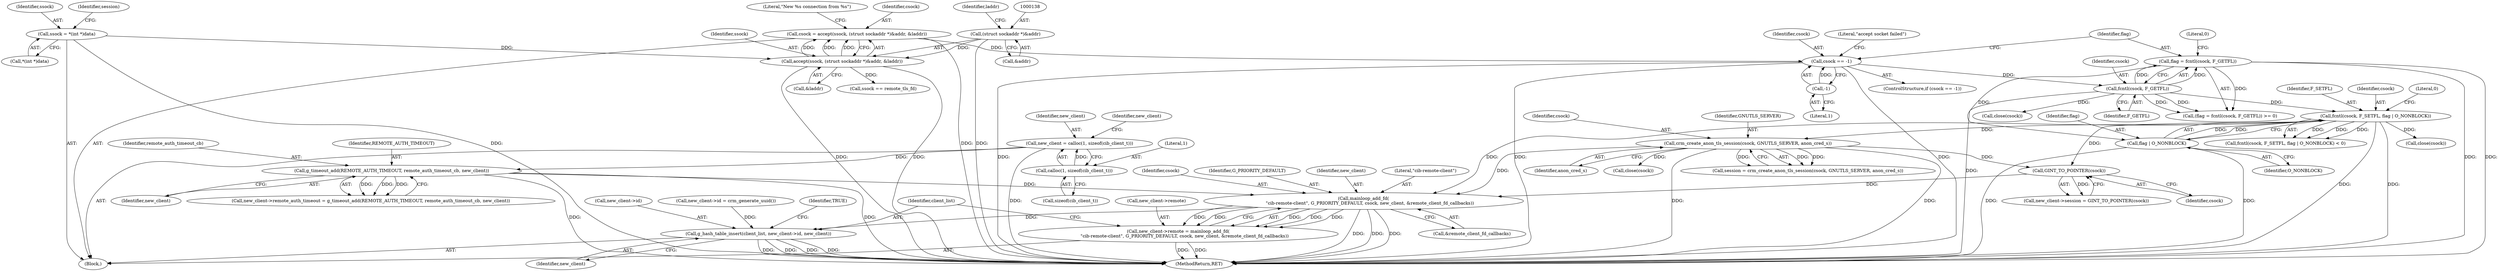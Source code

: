 digraph "0_pacemaker_564f7cc2a51dcd2f28ab12a13394f31be5aa3c93_2@API" {
"1000273" [label="(Call,mainloop_add_fd(\n         \"cib-remote-client\", G_PRIORITY_DEFAULT, csock, new_client, &remote_client_fd_callbacks))"];
"1000205" [label="(Call,crm_create_anon_tls_session(csock, GNUTLS_SERVER, anon_cred_s))"];
"1000176" [label="(Call,fcntl(csock, F_SETFL, flag | O_NONBLOCK))"];
"1000169" [label="(Call,fcntl(csock, F_GETFL))"];
"1000156" [label="(Call,csock == -1)"];
"1000133" [label="(Call,csock = accept(ssock, (struct sockaddr *)&addr, &laddr))"];
"1000135" [label="(Call,accept(ssock, (struct sockaddr *)&addr, &laddr))"];
"1000113" [label="(Call,ssock = *(int *)data)"];
"1000137" [label="(Call,(struct sockaddr *)&addr)"];
"1000158" [label="(Call,-1)"];
"1000179" [label="(Call,flag | O_NONBLOCK)"];
"1000167" [label="(Call,flag = fcntl(csock, F_GETFL))"];
"1000267" [label="(Call,GINT_TO_POINTER(csock))"];
"1000242" [label="(Call,g_timeout_add(REMOTE_AUTH_TIMEOUT, remote_auth_timeout_cb, new_client))"];
"1000222" [label="(Call,new_client = calloc(1, sizeof(cib_client_t)))"];
"1000224" [label="(Call,calloc(1, sizeof(cib_client_t)))"];
"1000269" [label="(Call,new_client->remote = mainloop_add_fd(\n         \"cib-remote-client\", G_PRIORITY_DEFAULT, csock, new_client, &remote_client_fd_callbacks))"];
"1000280" [label="(Call,g_hash_table_insert(client_list, new_client->id, new_client))"];
"1000159" [label="(Literal,1)"];
"1000208" [label="(Identifier,anon_cred_s)"];
"1000177" [label="(Identifier,csock)"];
"1000156" [label="(Call,csock == -1)"];
"1000278" [label="(Call,&remote_client_fd_callbacks)"];
"1000162" [label="(Literal,\"accept socket failed\")"];
"1000230" [label="(Identifier,new_client)"];
"1000176" [label="(Call,fcntl(csock, F_SETFL, flag | O_NONBLOCK))"];
"1000263" [label="(Call,new_client->session = GINT_TO_POINTER(csock))"];
"1000222" [label="(Call,new_client = calloc(1, sizeof(cib_client_t)))"];
"1000267" [label="(Call,GINT_TO_POINTER(csock))"];
"1000114" [label="(Identifier,ssock)"];
"1000245" [label="(Identifier,new_client)"];
"1000276" [label="(Identifier,csock)"];
"1000146" [label="(Call,ssock == remote_tls_fd)"];
"1000244" [label="(Identifier,remote_auth_timeout_cb)"];
"1000226" [label="(Call,sizeof(cib_client_t))"];
"1000225" [label="(Literal,1)"];
"1000141" [label="(Call,&laddr)"];
"1000216" [label="(Call,close(csock))"];
"1000169" [label="(Call,fcntl(csock, F_GETFL))"];
"1000166" [label="(Call,(flag = fcntl(csock, F_GETFL)) >= 0)"];
"1000171" [label="(Identifier,F_GETFL)"];
"1000139" [label="(Call,&addr)"];
"1000137" [label="(Call,(struct sockaddr *)&addr)"];
"1000288" [label="(MethodReturn,RET)"];
"1000207" [label="(Identifier,GNUTLS_SERVER)"];
"1000115" [label="(Call,*(int *)data)"];
"1000280" [label="(Call,g_hash_table_insert(client_list, new_client->id, new_client))"];
"1000172" [label="(Literal,0)"];
"1000270" [label="(Call,new_client->remote)"];
"1000144" [label="(Literal,\"New %s connection from %s\")"];
"1000179" [label="(Call,flag | O_NONBLOCK)"];
"1000157" [label="(Identifier,csock)"];
"1000203" [label="(Call,session = crm_create_anon_tls_session(csock, GNUTLS_SERVER, anon_cred_s))"];
"1000268" [label="(Identifier,csock)"];
"1000224" [label="(Call,calloc(1, sizeof(cib_client_t)))"];
"1000158" [label="(Call,-1)"];
"1000285" [label="(Identifier,new_client)"];
"1000275" [label="(Identifier,G_PRIORITY_DEFAULT)"];
"1000273" [label="(Call,mainloop_add_fd(\n         \"cib-remote-client\", G_PRIORITY_DEFAULT, csock, new_client, &remote_client_fd_callbacks))"];
"1000242" [label="(Call,g_timeout_add(REMOTE_AUTH_TIMEOUT, remote_auth_timeout_cb, new_client))"];
"1000182" [label="(Literal,0)"];
"1000238" [label="(Call,new_client->remote_auth_timeout = g_timeout_add(REMOTE_AUTH_TIMEOUT, remote_auth_timeout_cb, new_client))"];
"1000281" [label="(Identifier,client_list)"];
"1000223" [label="(Identifier,new_client)"];
"1000277" [label="(Identifier,new_client)"];
"1000170" [label="(Identifier,csock)"];
"1000194" [label="(Call,close(csock))"];
"1000205" [label="(Call,crm_create_anon_tls_session(csock, GNUTLS_SERVER, anon_cred_s))"];
"1000206" [label="(Identifier,csock)"];
"1000282" [label="(Call,new_client->id)"];
"1000274" [label="(Literal,\"cib-remote-client\")"];
"1000180" [label="(Identifier,flag)"];
"1000181" [label="(Identifier,O_NONBLOCK)"];
"1000269" [label="(Call,new_client->remote = mainloop_add_fd(\n         \"cib-remote-client\", G_PRIORITY_DEFAULT, csock, new_client, &remote_client_fd_callbacks))"];
"1000167" [label="(Call,flag = fcntl(csock, F_GETFL))"];
"1000228" [label="(Call,new_client->id = crm_generate_uuid())"];
"1000175" [label="(Call,fcntl(csock, F_SETFL, flag | O_NONBLOCK) < 0)"];
"1000136" [label="(Identifier,ssock)"];
"1000178" [label="(Identifier,F_SETFL)"];
"1000243" [label="(Identifier,REMOTE_AUTH_TIMEOUT)"];
"1000105" [label="(Block,)"];
"1000287" [label="(Identifier,TRUE)"];
"1000155" [label="(ControlStructure,if (csock == -1))"];
"1000133" [label="(Call,csock = accept(ssock, (struct sockaddr *)&addr, &laddr))"];
"1000142" [label="(Identifier,laddr)"];
"1000168" [label="(Identifier,flag)"];
"1000113" [label="(Call,ssock = *(int *)data)"];
"1000186" [label="(Call,close(csock))"];
"1000135" [label="(Call,accept(ssock, (struct sockaddr *)&addr, &laddr))"];
"1000122" [label="(Identifier,session)"];
"1000134" [label="(Identifier,csock)"];
"1000273" -> "1000269"  [label="AST: "];
"1000273" -> "1000278"  [label="CFG: "];
"1000274" -> "1000273"  [label="AST: "];
"1000275" -> "1000273"  [label="AST: "];
"1000276" -> "1000273"  [label="AST: "];
"1000277" -> "1000273"  [label="AST: "];
"1000278" -> "1000273"  [label="AST: "];
"1000269" -> "1000273"  [label="CFG: "];
"1000273" -> "1000288"  [label="DDG: "];
"1000273" -> "1000288"  [label="DDG: "];
"1000273" -> "1000288"  [label="DDG: "];
"1000273" -> "1000269"  [label="DDG: "];
"1000273" -> "1000269"  [label="DDG: "];
"1000273" -> "1000269"  [label="DDG: "];
"1000273" -> "1000269"  [label="DDG: "];
"1000273" -> "1000269"  [label="DDG: "];
"1000205" -> "1000273"  [label="DDG: "];
"1000267" -> "1000273"  [label="DDG: "];
"1000176" -> "1000273"  [label="DDG: "];
"1000242" -> "1000273"  [label="DDG: "];
"1000273" -> "1000280"  [label="DDG: "];
"1000205" -> "1000203"  [label="AST: "];
"1000205" -> "1000208"  [label="CFG: "];
"1000206" -> "1000205"  [label="AST: "];
"1000207" -> "1000205"  [label="AST: "];
"1000208" -> "1000205"  [label="AST: "];
"1000203" -> "1000205"  [label="CFG: "];
"1000205" -> "1000288"  [label="DDG: "];
"1000205" -> "1000288"  [label="DDG: "];
"1000205" -> "1000203"  [label="DDG: "];
"1000205" -> "1000203"  [label="DDG: "];
"1000205" -> "1000203"  [label="DDG: "];
"1000176" -> "1000205"  [label="DDG: "];
"1000205" -> "1000216"  [label="DDG: "];
"1000205" -> "1000267"  [label="DDG: "];
"1000176" -> "1000175"  [label="AST: "];
"1000176" -> "1000179"  [label="CFG: "];
"1000177" -> "1000176"  [label="AST: "];
"1000178" -> "1000176"  [label="AST: "];
"1000179" -> "1000176"  [label="AST: "];
"1000182" -> "1000176"  [label="CFG: "];
"1000176" -> "1000288"  [label="DDG: "];
"1000176" -> "1000288"  [label="DDG: "];
"1000176" -> "1000175"  [label="DDG: "];
"1000176" -> "1000175"  [label="DDG: "];
"1000176" -> "1000175"  [label="DDG: "];
"1000169" -> "1000176"  [label="DDG: "];
"1000179" -> "1000176"  [label="DDG: "];
"1000179" -> "1000176"  [label="DDG: "];
"1000176" -> "1000186"  [label="DDG: "];
"1000176" -> "1000267"  [label="DDG: "];
"1000169" -> "1000167"  [label="AST: "];
"1000169" -> "1000171"  [label="CFG: "];
"1000170" -> "1000169"  [label="AST: "];
"1000171" -> "1000169"  [label="AST: "];
"1000167" -> "1000169"  [label="CFG: "];
"1000169" -> "1000288"  [label="DDG: "];
"1000169" -> "1000166"  [label="DDG: "];
"1000169" -> "1000166"  [label="DDG: "];
"1000169" -> "1000167"  [label="DDG: "];
"1000169" -> "1000167"  [label="DDG: "];
"1000156" -> "1000169"  [label="DDG: "];
"1000169" -> "1000194"  [label="DDG: "];
"1000156" -> "1000155"  [label="AST: "];
"1000156" -> "1000158"  [label="CFG: "];
"1000157" -> "1000156"  [label="AST: "];
"1000158" -> "1000156"  [label="AST: "];
"1000162" -> "1000156"  [label="CFG: "];
"1000168" -> "1000156"  [label="CFG: "];
"1000156" -> "1000288"  [label="DDG: "];
"1000156" -> "1000288"  [label="DDG: "];
"1000156" -> "1000288"  [label="DDG: "];
"1000133" -> "1000156"  [label="DDG: "];
"1000158" -> "1000156"  [label="DDG: "];
"1000133" -> "1000105"  [label="AST: "];
"1000133" -> "1000135"  [label="CFG: "];
"1000134" -> "1000133"  [label="AST: "];
"1000135" -> "1000133"  [label="AST: "];
"1000144" -> "1000133"  [label="CFG: "];
"1000133" -> "1000288"  [label="DDG: "];
"1000135" -> "1000133"  [label="DDG: "];
"1000135" -> "1000133"  [label="DDG: "];
"1000135" -> "1000133"  [label="DDG: "];
"1000135" -> "1000141"  [label="CFG: "];
"1000136" -> "1000135"  [label="AST: "];
"1000137" -> "1000135"  [label="AST: "];
"1000141" -> "1000135"  [label="AST: "];
"1000135" -> "1000288"  [label="DDG: "];
"1000135" -> "1000288"  [label="DDG: "];
"1000113" -> "1000135"  [label="DDG: "];
"1000137" -> "1000135"  [label="DDG: "];
"1000135" -> "1000146"  [label="DDG: "];
"1000113" -> "1000105"  [label="AST: "];
"1000113" -> "1000115"  [label="CFG: "];
"1000114" -> "1000113"  [label="AST: "];
"1000115" -> "1000113"  [label="AST: "];
"1000122" -> "1000113"  [label="CFG: "];
"1000113" -> "1000288"  [label="DDG: "];
"1000137" -> "1000139"  [label="CFG: "];
"1000138" -> "1000137"  [label="AST: "];
"1000139" -> "1000137"  [label="AST: "];
"1000142" -> "1000137"  [label="CFG: "];
"1000137" -> "1000288"  [label="DDG: "];
"1000158" -> "1000159"  [label="CFG: "];
"1000159" -> "1000158"  [label="AST: "];
"1000179" -> "1000181"  [label="CFG: "];
"1000180" -> "1000179"  [label="AST: "];
"1000181" -> "1000179"  [label="AST: "];
"1000179" -> "1000288"  [label="DDG: "];
"1000179" -> "1000288"  [label="DDG: "];
"1000167" -> "1000179"  [label="DDG: "];
"1000167" -> "1000166"  [label="AST: "];
"1000168" -> "1000167"  [label="AST: "];
"1000172" -> "1000167"  [label="CFG: "];
"1000167" -> "1000288"  [label="DDG: "];
"1000167" -> "1000288"  [label="DDG: "];
"1000167" -> "1000166"  [label="DDG: "];
"1000267" -> "1000263"  [label="AST: "];
"1000267" -> "1000268"  [label="CFG: "];
"1000268" -> "1000267"  [label="AST: "];
"1000263" -> "1000267"  [label="CFG: "];
"1000267" -> "1000263"  [label="DDG: "];
"1000242" -> "1000238"  [label="AST: "];
"1000242" -> "1000245"  [label="CFG: "];
"1000243" -> "1000242"  [label="AST: "];
"1000244" -> "1000242"  [label="AST: "];
"1000245" -> "1000242"  [label="AST: "];
"1000238" -> "1000242"  [label="CFG: "];
"1000242" -> "1000288"  [label="DDG: "];
"1000242" -> "1000288"  [label="DDG: "];
"1000242" -> "1000238"  [label="DDG: "];
"1000242" -> "1000238"  [label="DDG: "];
"1000242" -> "1000238"  [label="DDG: "];
"1000222" -> "1000242"  [label="DDG: "];
"1000222" -> "1000105"  [label="AST: "];
"1000222" -> "1000224"  [label="CFG: "];
"1000223" -> "1000222"  [label="AST: "];
"1000224" -> "1000222"  [label="AST: "];
"1000230" -> "1000222"  [label="CFG: "];
"1000222" -> "1000288"  [label="DDG: "];
"1000224" -> "1000222"  [label="DDG: "];
"1000224" -> "1000226"  [label="CFG: "];
"1000225" -> "1000224"  [label="AST: "];
"1000226" -> "1000224"  [label="AST: "];
"1000269" -> "1000105"  [label="AST: "];
"1000270" -> "1000269"  [label="AST: "];
"1000281" -> "1000269"  [label="CFG: "];
"1000269" -> "1000288"  [label="DDG: "];
"1000269" -> "1000288"  [label="DDG: "];
"1000280" -> "1000105"  [label="AST: "];
"1000280" -> "1000285"  [label="CFG: "];
"1000281" -> "1000280"  [label="AST: "];
"1000282" -> "1000280"  [label="AST: "];
"1000285" -> "1000280"  [label="AST: "];
"1000287" -> "1000280"  [label="CFG: "];
"1000280" -> "1000288"  [label="DDG: "];
"1000280" -> "1000288"  [label="DDG: "];
"1000280" -> "1000288"  [label="DDG: "];
"1000280" -> "1000288"  [label="DDG: "];
"1000228" -> "1000280"  [label="DDG: "];
}
